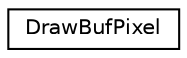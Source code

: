 digraph G
{
  edge [fontname="Helvetica",fontsize="10",labelfontname="Helvetica",labelfontsize="10"];
  node [fontname="Helvetica",fontsize="10",shape=record];
  rankdir=LR;
  Node1 [label="DrawBufPixel",height=0.2,width=0.4,color="black", fillcolor="white", style="filled",URL="$d6/d0d/structDrawBufPixel.html"];
}
